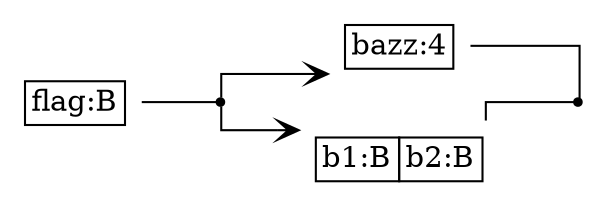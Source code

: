 digraph G {
  rankdir = LR;
  graph [splines=ortho];
  node [shape=plaintext];
  edge [arrowhead=vee];

  n0 [label=<
    <TABLE BORDER="0" CELLBORDER="1" CELLSPACING="0" TOOLTIP="Foo" HREF="#">
      <TR><TD>flag:B</TD></TR>
    </TABLE>
  >];
  n1 [shape=point];
  n2 [label=<
    <TABLE BORDER="0" CELLBORDER="1" CELLSPACING="0" TOOLTIP="Foo.bazz" HREF="#">
      <TR><TD>bazz:4</TD></TR>
    </TABLE>
  >];
  n3 [label=<
    <TABLE BORDER="0" CELLBORDER="1" CELLSPACING="0" TOOLTIP="Foo.baz" HREF="#">
      <TR><TD>b1:B</TD><TD>b2:B</TD></TR>
    </TABLE>
  >];
  n4 [shape=point];

  n0 -> n1 [arrowhead=none];
  n1 -> n2;
  n1 -> n3;
  n2 -> n4 [arrowhead=none];
  n3 -> n4 [arrowhead=none];
}
